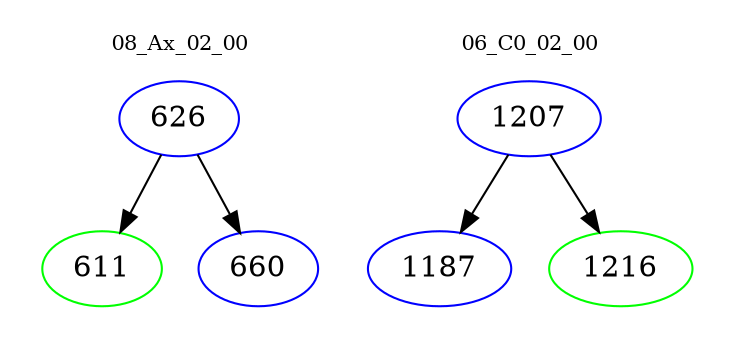digraph{
subgraph cluster_0 {
color = white
label = "08_Ax_02_00";
fontsize=10;
T0_626 [label="626", color="blue"]
T0_626 -> T0_611 [color="black"]
T0_611 [label="611", color="green"]
T0_626 -> T0_660 [color="black"]
T0_660 [label="660", color="blue"]
}
subgraph cluster_1 {
color = white
label = "06_C0_02_00";
fontsize=10;
T1_1207 [label="1207", color="blue"]
T1_1207 -> T1_1187 [color="black"]
T1_1187 [label="1187", color="blue"]
T1_1207 -> T1_1216 [color="black"]
T1_1216 [label="1216", color="green"]
}
}
